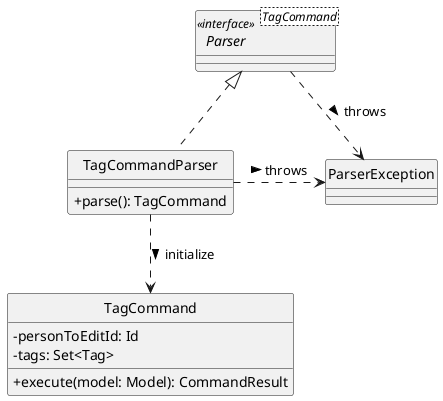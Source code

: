 @startuml
hide circle
skinparam classAttributeIconSize 0

interface Parser <TagCommand> <<interface>>
Class TagCommandParser {
    +parse(): TagCommand
}
Class ParserException


class TagCommand{
    - personToEditId: Id
    - tags: Set<Tag>
    +execute(model: Model): CommandResult
}


TagCommandParser .up.|> Parser
Parser .right.> ParserException: throws >
TagCommandParser .right.> ParserException  : throws >

TagCommandParser .down.> TagCommand: initialize >


@enduml

